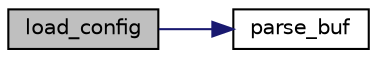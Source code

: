 digraph "load_config"
{
 // LATEX_PDF_SIZE
  edge [fontname="Helvetica",fontsize="10",labelfontname="Helvetica",labelfontsize="10"];
  node [fontname="Helvetica",fontsize="10",shape=record];
  rankdir="LR";
  Node11 [label="load_config",height=0.2,width=0.4,color="black", fillcolor="grey75", style="filled", fontcolor="black",tooltip="加载 master 工作的配置 根据 updater.conf 文档，读取工作配置信息。loadConfig 的工作原理详见其文档。"];
  Node11 -> Node12 [color="midnightblue",fontsize="10",style="solid",fontname="Helvetica"];
  Node12 [label="parse_buf",height=0.2,width=0.4,color="black", fillcolor="white", style="filled",URL="$load__helper_8cpp.html#a7aa49aa215539e705fe48842be5bef03",tooltip=" "];
}
